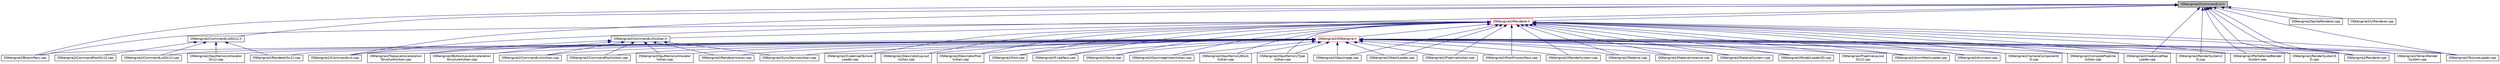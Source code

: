 digraph "OSKengine2/ICommandList.h"
{
 // LATEX_PDF_SIZE
  edge [fontname="Helvetica",fontsize="10",labelfontname="Helvetica",labelfontsize="10"];
  node [fontname="Helvetica",fontsize="10",shape=record];
  Node1 [label="OSKengine2/ICommandList.h",height=0.2,width=0.4,color="black", fillcolor="grey75", style="filled", fontcolor="black",tooltip=" "];
  Node1 -> Node2 [dir="back",color="midnightblue",fontsize="10",style="solid"];
  Node2 [label="OSKengine2/BloomPass.cpp",height=0.2,width=0.4,color="black", fillcolor="white", style="filled",URL="$_bloom_pass_8cpp.html",tooltip=" "];
  Node1 -> Node3 [dir="back",color="midnightblue",fontsize="10",style="solid"];
  Node3 [label="OSKengine2/CommandListDx12.h",height=0.2,width=0.4,color="black", fillcolor="white", style="filled",URL="$_command_list_dx12_8h.html",tooltip=" "];
  Node3 -> Node4 [dir="back",color="midnightblue",fontsize="10",style="solid"];
  Node4 [label="OSKengine2/CommandListDx12.cpp",height=0.2,width=0.4,color="black", fillcolor="white", style="filled",URL="$_command_list_dx12_8cpp.html",tooltip=" "];
  Node3 -> Node5 [dir="back",color="midnightblue",fontsize="10",style="solid"];
  Node5 [label="OSKengine2/CommandPoolDx12.cpp",height=0.2,width=0.4,color="black", fillcolor="white", style="filled",URL="$_command_pool_dx12_8cpp.html",tooltip=" "];
  Node3 -> Node6 [dir="back",color="midnightblue",fontsize="10",style="solid"];
  Node6 [label="OSKengine2/GpuMemoryAllocator\lDx12.cpp",height=0.2,width=0.4,color="black", fillcolor="white", style="filled",URL="$_gpu_memory_allocator_dx12_8cpp.html",tooltip=" "];
  Node3 -> Node7 [dir="back",color="midnightblue",fontsize="10",style="solid"];
  Node7 [label="OSKengine2/RendererDx12.cpp",height=0.2,width=0.4,color="black", fillcolor="white", style="filled",URL="$_renderer_dx12_8cpp.html",tooltip=" "];
  Node1 -> Node8 [dir="back",color="midnightblue",fontsize="10",style="solid"];
  Node8 [label="OSKengine2/CommandListVulkan.h",height=0.2,width=0.4,color="black", fillcolor="white", style="filled",URL="$_command_list_vulkan_8h.html",tooltip=" "];
  Node8 -> Node9 [dir="back",color="midnightblue",fontsize="10",style="solid"];
  Node9 [label="OSKengine2/BottomLevelAcceleration\lStructureVulkan.cpp",height=0.2,width=0.4,color="black", fillcolor="white", style="filled",URL="$_bottom_level_acceleration_structure_vulkan_8cpp.html",tooltip=" "];
  Node8 -> Node10 [dir="back",color="midnightblue",fontsize="10",style="solid"];
  Node10 [label="OSKengine2/CommandListVulkan.cpp",height=0.2,width=0.4,color="black", fillcolor="white", style="filled",URL="$_command_list_vulkan_8cpp.html",tooltip=" "];
  Node8 -> Node11 [dir="back",color="midnightblue",fontsize="10",style="solid"];
  Node11 [label="OSKengine2/CommandPoolVulkan.cpp",height=0.2,width=0.4,color="black", fillcolor="white", style="filled",URL="$_command_pool_vulkan_8cpp.html",tooltip=" "];
  Node8 -> Node12 [dir="back",color="midnightblue",fontsize="10",style="solid"];
  Node12 [label="OSKengine2/GpuMemoryAllocator\lVulkan.cpp",height=0.2,width=0.4,color="black", fillcolor="white", style="filled",URL="$_gpu_memory_allocator_vulkan_8cpp.html",tooltip=" "];
  Node8 -> Node13 [dir="back",color="midnightblue",fontsize="10",style="solid"];
  Node13 [label="OSKengine2/RendererVulkan.cpp",height=0.2,width=0.4,color="black", fillcolor="white", style="filled",URL="$_renderer_vulkan_8cpp.html",tooltip=" "];
  Node8 -> Node14 [dir="back",color="midnightblue",fontsize="10",style="solid"];
  Node14 [label="OSKengine2/SyncDeviceVulkan.cpp",height=0.2,width=0.4,color="black", fillcolor="white", style="filled",URL="$_sync_device_vulkan_8cpp.html",tooltip=" "];
  Node8 -> Node15 [dir="back",color="midnightblue",fontsize="10",style="solid"];
  Node15 [label="OSKengine2/TopLevelAcceleration\lStructureVulkan.cpp",height=0.2,width=0.4,color="black", fillcolor="white", style="filled",URL="$_top_level_acceleration_structure_vulkan_8cpp.html",tooltip=" "];
  Node1 -> Node16 [dir="back",color="midnightblue",fontsize="10",style="solid"];
  Node16 [label="OSKengine2/ICommandList.cpp",height=0.2,width=0.4,color="black", fillcolor="white", style="filled",URL="$_i_command_list_8cpp.html",tooltip=" "];
  Node1 -> Node17 [dir="back",color="midnightblue",fontsize="10",style="solid"];
  Node17 [label="OSKengine2/IRenderer.h",height=0.2,width=0.4,color="red", fillcolor="white", style="filled",URL="$_i_renderer_8h.html",tooltip=" "];
  Node17 -> Node18 [dir="back",color="midnightblue",fontsize="10",style="solid"];
  Node18 [label="OSKengine2/AnimMeshLoader.cpp",height=0.2,width=0.4,color="black", fillcolor="white", style="filled",URL="$_anim_mesh_loader_8cpp.html",tooltip=" "];
  Node17 -> Node19 [dir="back",color="midnightblue",fontsize="10",style="solid"];
  Node19 [label="OSKengine2/Animator.cpp",height=0.2,width=0.4,color="black", fillcolor="white", style="filled",URL="$_animator_8cpp.html",tooltip=" "];
  Node17 -> Node2 [dir="back",color="midnightblue",fontsize="10",style="solid"];
  Node17 -> Node20 [dir="back",color="midnightblue",fontsize="10",style="solid"];
  Node20 [label="OSKengine2/CameraComponent2\lD.cpp",height=0.2,width=0.4,color="black", fillcolor="white", style="filled",URL="$_camera_component2_d_8cpp.html",tooltip=" "];
  Node17 -> Node21 [dir="back",color="midnightblue",fontsize="10",style="solid"];
  Node21 [label="OSKengine2/ComputePipeline\lVulkan.cpp",height=0.2,width=0.4,color="black", fillcolor="white", style="filled",URL="$_compute_pipeline_vulkan_8cpp.html",tooltip=" "];
  Node17 -> Node22 [dir="back",color="midnightblue",fontsize="10",style="solid"];
  Node22 [label="OSKengine2/CubemapTexture\lLoader.cpp",height=0.2,width=0.4,color="black", fillcolor="white", style="filled",URL="$_cubemap_texture_loader_8cpp.html",tooltip=" "];
  Node17 -> Node23 [dir="back",color="midnightblue",fontsize="10",style="solid"];
  Node23 [label="OSKengine2/DescriptorLayout\lVulkan.cpp",height=0.2,width=0.4,color="black", fillcolor="white", style="filled",URL="$_descriptor_layout_vulkan_8cpp.html",tooltip=" "];
  Node17 -> Node24 [dir="back",color="midnightblue",fontsize="10",style="solid"];
  Node24 [label="OSKengine2/DescriptorPool\lVulkan.cpp",height=0.2,width=0.4,color="black", fillcolor="white", style="filled",URL="$_descriptor_pool_vulkan_8cpp.html",tooltip=" "];
  Node17 -> Node25 [dir="back",color="midnightblue",fontsize="10",style="solid"];
  Node25 [label="OSKengine2/Font.cpp",height=0.2,width=0.4,color="black", fillcolor="white", style="filled",URL="$_font_8cpp.html",tooltip=" "];
  Node17 -> Node26 [dir="back",color="midnightblue",fontsize="10",style="solid"];
  Node26 [label="OSKengine2/FxaaPass.cpp",height=0.2,width=0.4,color="black", fillcolor="white", style="filled",URL="$_fxaa_pass_8cpp.html",tooltip=" "];
  Node17 -> Node27 [dir="back",color="midnightblue",fontsize="10",style="solid"];
  Node27 [label="OSKengine2/Game.cpp",height=0.2,width=0.4,color="black", fillcolor="white", style="filled",URL="$_game_8cpp.html",tooltip=" "];
  Node17 -> Node28 [dir="back",color="midnightblue",fontsize="10",style="solid"];
  Node28 [label="OSKengine2/GpuImageViewVulkan.cpp",height=0.2,width=0.4,color="black", fillcolor="white", style="filled",URL="$_gpu_image_view_vulkan_8cpp.html",tooltip=" "];
  Node17 -> Node29 [dir="back",color="midnightblue",fontsize="10",style="solid"];
  Node29 [label="OSKengine2/GpuMemoryBlock\lVulkan.cpp",height=0.2,width=0.4,color="black", fillcolor="white", style="filled",URL="$_gpu_memory_block_vulkan_8cpp.html",tooltip=" "];
  Node17 -> Node30 [dir="back",color="midnightblue",fontsize="10",style="solid"];
  Node30 [label="OSKengine2/GpuMemoryType\lVulkan.cpp",height=0.2,width=0.4,color="black", fillcolor="white", style="filled",URL="$_gpu_memory_type_vulkan_8cpp.html",tooltip=" "];
  Node17 -> Node16 [dir="back",color="midnightblue",fontsize="10",style="solid"];
  Node17 -> Node31 [dir="back",color="midnightblue",fontsize="10",style="solid"];
  Node31 [label="OSKengine2/IGpuImage.cpp",height=0.2,width=0.4,color="black", fillcolor="white", style="filled",URL="$_i_gpu_image_8cpp.html",tooltip=" "];
  Node17 -> Node32 [dir="back",color="midnightblue",fontsize="10",style="solid"];
  Node32 [label="OSKengine2/IMeshLoader.cpp",height=0.2,width=0.4,color="black", fillcolor="white", style="filled",URL="$_i_mesh_loader_8cpp.html",tooltip=" "];
  Node17 -> Node33 [dir="back",color="midnightblue",fontsize="10",style="solid"];
  Node33 [label="OSKengine2/IPipelineVulkan.cpp",height=0.2,width=0.4,color="black", fillcolor="white", style="filled",URL="$_i_pipeline_vulkan_8cpp.html",tooltip=" "];
  Node17 -> Node34 [dir="back",color="midnightblue",fontsize="10",style="solid"];
  Node34 [label="OSKengine2/IPostProcessPass.cpp",height=0.2,width=0.4,color="black", fillcolor="white", style="filled",URL="$_i_post_process_pass_8cpp.html",tooltip=" "];
  Node17 -> Node35 [dir="back",color="midnightblue",fontsize="10",style="solid"];
  Node35 [label="OSKengine2/IRenderSystem.cpp",height=0.2,width=0.4,color="black", fillcolor="white", style="filled",URL="$_i_render_system_8cpp.html",tooltip=" "];
  Node17 -> Node36 [dir="back",color="midnightblue",fontsize="10",style="solid"];
  Node36 [label="OSKengine2/IrradianceMap\lLoader.cpp",height=0.2,width=0.4,color="black", fillcolor="white", style="filled",URL="$_irradiance_map_loader_8cpp.html",tooltip=" "];
  Node17 -> Node37 [dir="back",color="midnightblue",fontsize="10",style="solid"];
  Node37 [label="OSKengine2/Material.cpp",height=0.2,width=0.4,color="black", fillcolor="white", style="filled",URL="$_material_8cpp.html",tooltip=" "];
  Node17 -> Node38 [dir="back",color="midnightblue",fontsize="10",style="solid"];
  Node38 [label="OSKengine2/MaterialInstance.cpp",height=0.2,width=0.4,color="black", fillcolor="white", style="filled",URL="$_material_instance_8cpp.html",tooltip=" "];
  Node17 -> Node39 [dir="back",color="midnightblue",fontsize="10",style="solid"];
  Node39 [label="OSKengine2/MaterialSystem.cpp",height=0.2,width=0.4,color="black", fillcolor="white", style="filled",URL="$_material_system_8cpp.html",tooltip=" "];
  Node17 -> Node40 [dir="back",color="midnightblue",fontsize="10",style="solid"];
  Node40 [label="OSKengine2/ModelLoader3D.cpp",height=0.2,width=0.4,color="black", fillcolor="white", style="filled",URL="$_model_loader3_d_8cpp.html",tooltip=" "];
  Node17 -> Node41 [dir="back",color="midnightblue",fontsize="10",style="solid"];
  Node41 [label="OSKengine2/OSKengine.h",height=0.2,width=0.4,color="red", fillcolor="white", style="filled",URL="$_o_s_kengine_8h.html",tooltip=" "];
  Node41 -> Node18 [dir="back",color="midnightblue",fontsize="10",style="solid"];
  Node41 -> Node19 [dir="back",color="midnightblue",fontsize="10",style="solid"];
  Node41 -> Node2 [dir="back",color="midnightblue",fontsize="10",style="solid"];
  Node41 -> Node9 [dir="back",color="midnightblue",fontsize="10",style="solid"];
  Node41 -> Node20 [dir="back",color="midnightblue",fontsize="10",style="solid"];
  Node41 -> Node4 [dir="back",color="midnightblue",fontsize="10",style="solid"];
  Node41 -> Node10 [dir="back",color="midnightblue",fontsize="10",style="solid"];
  Node41 -> Node11 [dir="back",color="midnightblue",fontsize="10",style="solid"];
  Node41 -> Node21 [dir="back",color="midnightblue",fontsize="10",style="solid"];
  Node41 -> Node22 [dir="back",color="midnightblue",fontsize="10",style="solid"];
  Node41 -> Node23 [dir="back",color="midnightblue",fontsize="10",style="solid"];
  Node41 -> Node24 [dir="back",color="midnightblue",fontsize="10",style="solid"];
  Node41 -> Node25 [dir="back",color="midnightblue",fontsize="10",style="solid"];
  Node41 -> Node26 [dir="back",color="midnightblue",fontsize="10",style="solid"];
  Node41 -> Node27 [dir="back",color="midnightblue",fontsize="10",style="solid"];
  Node41 -> Node28 [dir="back",color="midnightblue",fontsize="10",style="solid"];
  Node41 -> Node6 [dir="back",color="midnightblue",fontsize="10",style="solid"];
  Node41 -> Node12 [dir="back",color="midnightblue",fontsize="10",style="solid"];
  Node41 -> Node29 [dir="back",color="midnightblue",fontsize="10",style="solid"];
  Node41 -> Node30 [dir="back",color="midnightblue",fontsize="10",style="solid"];
  Node41 -> Node16 [dir="back",color="midnightblue",fontsize="10",style="solid"];
  Node41 -> Node31 [dir="back",color="midnightblue",fontsize="10",style="solid"];
  Node41 -> Node32 [dir="back",color="midnightblue",fontsize="10",style="solid"];
  Node41 -> Node33 [dir="back",color="midnightblue",fontsize="10",style="solid"];
  Node41 -> Node34 [dir="back",color="midnightblue",fontsize="10",style="solid"];
  Node41 -> Node35 [dir="back",color="midnightblue",fontsize="10",style="solid"];
  Node41 -> Node36 [dir="back",color="midnightblue",fontsize="10",style="solid"];
  Node41 -> Node37 [dir="back",color="midnightblue",fontsize="10",style="solid"];
  Node41 -> Node38 [dir="back",color="midnightblue",fontsize="10",style="solid"];
  Node41 -> Node39 [dir="back",color="midnightblue",fontsize="10",style="solid"];
  Node41 -> Node40 [dir="back",color="midnightblue",fontsize="10",style="solid"];
  Node41 -> Node47 [dir="back",color="midnightblue",fontsize="10",style="solid"];
  Node47 [label="OSKengine2/PbrDeferredRender\lSystem.cpp",height=0.2,width=0.4,color="black", fillcolor="white", style="filled",URL="$_pbr_deferred_render_system_8cpp.html",tooltip=" "];
  Node41 -> Node63 [dir="back",color="midnightblue",fontsize="10",style="solid"];
  Node63 [label="OSKengine2/PipelineLayout\lDx12.cpp",height=0.2,width=0.4,color="black", fillcolor="white", style="filled",URL="$_pipeline_layout_dx12_8cpp.html",tooltip=" "];
  Node41 -> Node48 [dir="back",color="midnightblue",fontsize="10",style="solid"];
  Node48 [label="OSKengine2/RenderSystem2\lD.cpp",height=0.2,width=0.4,color="black", fillcolor="white", style="filled",URL="$_render_system2_d_8cpp.html",tooltip=" "];
  Node41 -> Node49 [dir="back",color="midnightblue",fontsize="10",style="solid"];
  Node49 [label="OSKengine2/RenderSystem3\lD.cpp",height=0.2,width=0.4,color="black", fillcolor="white", style="filled",URL="$_render_system3_d_8cpp.html",tooltip=" "];
  Node41 -> Node50 [dir="back",color="midnightblue",fontsize="10",style="solid"];
  Node50 [label="OSKengine2/Renderer.cpp",height=0.2,width=0.4,color="black", fillcolor="white", style="filled",URL="$_renderer_8cpp.html",tooltip=" "];
  Node41 -> Node7 [dir="back",color="midnightblue",fontsize="10",style="solid"];
  Node41 -> Node13 [dir="back",color="midnightblue",fontsize="10",style="solid"];
  Node41 -> Node14 [dir="back",color="midnightblue",fontsize="10",style="solid"];
  Node41 -> Node51 [dir="back",color="midnightblue",fontsize="10",style="solid"];
  Node51 [label="OSKengine2/TerrainRender\lSystem.cpp",height=0.2,width=0.4,color="black", fillcolor="white", style="filled",URL="$_terrain_render_system_8cpp.html",tooltip=" "];
  Node41 -> Node76 [dir="back",color="midnightblue",fontsize="10",style="solid"];
  Node76 [label="OSKengine2/TextureLoader.cpp",height=0.2,width=0.4,color="black", fillcolor="white", style="filled",URL="$_texture_loader_8cpp.html",tooltip=" "];
  Node41 -> Node15 [dir="back",color="midnightblue",fontsize="10",style="solid"];
  Node17 -> Node47 [dir="back",color="midnightblue",fontsize="10",style="solid"];
  Node17 -> Node63 [dir="back",color="midnightblue",fontsize="10",style="solid"];
  Node17 -> Node50 [dir="back",color="midnightblue",fontsize="10",style="solid"];
  Node17 -> Node76 [dir="back",color="midnightblue",fontsize="10",style="solid"];
  Node1 -> Node36 [dir="back",color="midnightblue",fontsize="10",style="solid"];
  Node1 -> Node47 [dir="back",color="midnightblue",fontsize="10",style="solid"];
  Node1 -> Node48 [dir="back",color="midnightblue",fontsize="10",style="solid"];
  Node1 -> Node49 [dir="back",color="midnightblue",fontsize="10",style="solid"];
  Node1 -> Node50 [dir="back",color="midnightblue",fontsize="10",style="solid"];
  Node1 -> Node82 [dir="back",color="midnightblue",fontsize="10",style="solid"];
  Node82 [label="OSKengine2/SpriteRenderer.cpp",height=0.2,width=0.4,color="black", fillcolor="white", style="filled",URL="$_sprite_renderer_8cpp.html",tooltip=" "];
  Node1 -> Node51 [dir="back",color="midnightblue",fontsize="10",style="solid"];
  Node1 -> Node76 [dir="back",color="midnightblue",fontsize="10",style="solid"];
  Node1 -> Node83 [dir="back",color="midnightblue",fontsize="10",style="solid"];
  Node83 [label="OSKengine2/UiRenderer.cpp",height=0.2,width=0.4,color="black", fillcolor="white", style="filled",URL="$_ui_renderer_8cpp.html",tooltip=" "];
}

